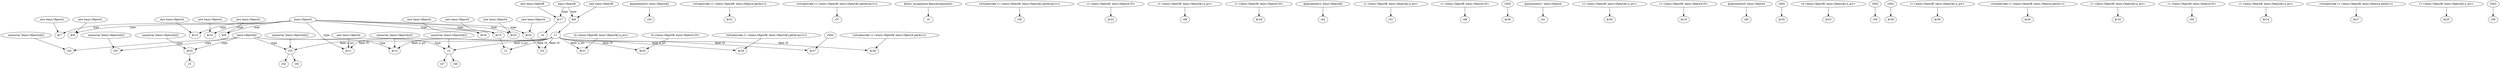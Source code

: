 digraph g {
0[label="new basic.ObjectA"]
1[label="$r7"]
0->1[label=""]
2[label="@parameter3: basic.ObjectA[]"]
3[label="r43"]
2->3[label=""]
4[label="r3"]
5[label="r46"]
4->5[label=""]
6[label="virtualinvoke r1.<basic.ObjectB: basic.ObjectA getA()>()"]
7[label="$r31"]
6->7[label=""]
8[label="virtualinvoke r1.<basic.ObjectB: basic.ObjectA[] getArray()>()"]
9[label="r57"]
8->9[label=""]
10[label="newarray (basic.ObjectA)[2]"]
11[label="r53"]
10->11[label=""]
12[label="basic.ObjectA[]"]
13[label="r44"]
12->13[label="type"]
14[label="new basic.ObjectA"]
15[label="$r8"]
14->15[label=""]
16[label="@this: assignment.BasicAssignment2"]
17[label="r0"]
16->17[label=""]
18[label="newarray (basic.ObjectA)[2]"]
19[label="$r12"]
18->19[label=""]
20[label="basic.ObjectA"]
21[label="$r15"]
20->21[label="type"]
22[label="r5[0]"]
23[label="$r37"]
22->23[label=""]
24[label="virtualinvoke r1.<basic.ObjectB: basic.ObjectA[] getArray()>()"]
25[label="r56"]
24->25[label=""]
26[label="r1.<basic.ObjectB: basic.ObjectA f3>"]
27[label="$r22"]
26->27[label=""]
28[label="new basic.ObjectA"]
29[label="$r11"]
28->29[label=""]
30[label="r2"]
21->30[label=""]
31[label="r1.<basic.ObjectB: basic.ObjectA[] a_arr>"]
32[label="r49"]
31->32[label=""]
33[label="r1.<basic.ObjectB: basic.ObjectA f3>"]
34[label="$r18"]
33->34[label=""]
35[label="$r13"]
20->35[label="type"]
36[label="new basic.ObjectA"]
37[label="$r9"]
36->37[label=""]
12->19[label="type"]
38[label="r1"]
38->4[label="field: a_arr"]
39[label="r45"]
12->39[label="type"]
40[label="virtualinvoke r1.<basic.ObjectB: basic.ObjectA[] getArray()>()"]
41[label="$r29"]
40->41[label=""]
12->11[label="type"]
42[label="r55"]
11->42[label=""]
43[label="$r24"]
20->43[label="type"]
44[label="newarray (basic.ObjectA)[2]"]
44->4[label=""]
45[label="@parameter2: basic.ObjectA[]"]
46[label="r42"]
45->46[label=""]
47[label="$r17"]
48[label="r4"]
47->48[label=""]
49[label="r1.<basic.ObjectB: basic.ObjectA[] a_arr>"]
50[label="r51"]
49->50[label=""]
51[label="r52"]
38->51[label="field: f3"]
52[label="r4.<basic.ObjectB: basic.ObjectA[] a_arr>"]
53[label="$r21"]
52->53[label=""]
54[label="basic.ObjectB"]
55[label="$r6"]
54->55[label="type"]
56[label="$r32"]
12->56[label="type"]
57[label="new basic.ObjectA"]
58[label="$r10"]
57->58[label=""]
59[label="new basic.ObjectB"]
59->47[label=""]
60[label="$r28"]
38->60[label="field: f3"]
61[label="r54"]
11->61[label=""]
20->15[label="type"]
55->38[label=""]
62[label="r1.<basic.ObjectB: basic.ObjectA f3>"]
63[label="r48"]
62->63[label=""]
64[label="r5[0]"]
65[label="$r36"]
64->65[label=""]
66[label="@parameter1: basic.ObjectA"]
67[label="r41"]
66->67[label=""]
20->37[label="type"]
68[label="r5"]
56->68[label=""]
69[label="newarray (basic.ObjectA)[2]"]
69->56[label=""]
70[label="r1.<basic.ObjectB: basic.ObjectA[] a_arr>"]
71[label="$r30"]
70->71[label=""]
72[label="$r33"]
20->72[label="type"]
73[label="r1.<basic.ObjectB: basic.ObjectA f3>"]
74[label="$r19"]
73->74[label=""]
75[label="new basic.ObjectA"]
76[label="$r34"]
75->76[label=""]
77[label="@parameter0: basic.ObjectA"]
78[label="r40"]
77->78[label=""]
38->23[label="field: f3"]
79[label="new basic.ObjectB"]
79->55[label=""]
80[label="newarray (basic.ObjectA)[2]"]
80->39[label=""]
81[label="virtualinvoke r1.<basic.ObjectB: basic.ObjectA getA()>()"]
81->60[label=""]
38->19[label="field: a_arr"]
38->30[label="field: f3"]
82[label="$r20"]
38->82[label="field: f3"]
83[label="r5[0]"]
84[label="$r35"]
83->84[label=""]
85[label="r4.<basic.ObjectB: basic.ObjectA[] a_arr>"]
86[label="$r23"]
85->86[label=""]
87[label="r4.<basic.ObjectB: basic.ObjectA f3>"]
87->82[label=""]
20->76[label="type"]
88[label="r5[0]"]
89[label="r58"]
88->89[label=""]
90[label="r5[0]"]
91[label="$r38"]
90->91[label=""]
92[label="r47"]
4->92[label=""]
54->47[label="type"]
20->29[label="type"]
93[label="new basic.ObjectA"]
93->21[label=""]
20->58[label="type"]
94[label="new basic.ObjectA"]
94->35[label=""]
38->29[label="field: f3"]
95[label="r1.<basic.ObjectB: basic.ObjectA[] a_arr>"]
96[label="$r39"]
95->96[label=""]
97[label="virtualinvoke r1.<basic.ObjectB: basic.ObjectA getA()>()"]
98[label="$r26"]
97->98[label=""]
99[label="new basic.ObjectA"]
99->72[label=""]
100[label="r1.<basic.ObjectB: basic.ObjectA[] a_arr>"]
101[label="$r16"]
100->101[label=""]
43->51[label=""]
38->41[label="field: a_arr"]
20->1[label="type"]
102[label="r1.<basic.ObjectB: basic.ObjectA f3>"]
103[label="r50"]
102->103[label=""]
38->53[label="field: a_arr"]
104[label="r1.<basic.ObjectB: basic.ObjectA[] a_arr>"]
105[label="$r14"]
104->105[label=""]
106[label="virtualinvoke r1.<basic.ObjectB: basic.ObjectA getA()>()"]
107[label="$r27"]
106->107[label=""]
108[label="new basic.ObjectA"]
108->43[label=""]
109[label="r1.<basic.ObjectB: basic.ObjectA[] a_arr>"]
110[label="$r25"]
109->110[label=""]
111[label="r5[0]"]
112[label="r59"]
111->112[label=""]
38->11[label="field: a_arr"]
12->4[label="type"]
113[label="newarray (basic.ObjectA)[2]"]
113->13[label=""]
}
